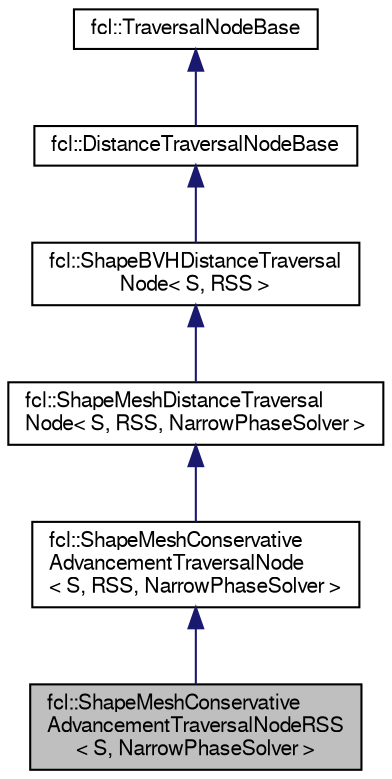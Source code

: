 digraph "fcl::ShapeMeshConservativeAdvancementTraversalNodeRSS&lt; S, NarrowPhaseSolver &gt;"
{
  edge [fontname="FreeSans",fontsize="10",labelfontname="FreeSans",labelfontsize="10"];
  node [fontname="FreeSans",fontsize="10",shape=record];
  Node1 [label="fcl::ShapeMeshConservative\lAdvancementTraversalNodeRSS\l\< S, NarrowPhaseSolver \>",height=0.2,width=0.4,color="black", fillcolor="grey75", style="filled" fontcolor="black"];
  Node2 -> Node1 [dir="back",color="midnightblue",fontsize="10",style="solid",fontname="FreeSans"];
  Node2 [label="fcl::ShapeMeshConservative\lAdvancementTraversalNode\l\< S, RSS, NarrowPhaseSolver \>",height=0.2,width=0.4,color="black", fillcolor="white", style="filled",URL="$a00184.html"];
  Node3 -> Node2 [dir="back",color="midnightblue",fontsize="10",style="solid",fontname="FreeSans"];
  Node3 [label="fcl::ShapeMeshDistanceTraversal\lNode\< S, RSS, NarrowPhaseSolver \>",height=0.2,width=0.4,color="black", fillcolor="white", style="filled",URL="$a00187.html"];
  Node4 -> Node3 [dir="back",color="midnightblue",fontsize="10",style="solid",fontname="FreeSans"];
  Node4 [label="fcl::ShapeBVHDistanceTraversal\lNode\< S, RSS \>",height=0.2,width=0.4,color="black", fillcolor="white", style="filled",URL="$a00175.html"];
  Node5 -> Node4 [dir="back",color="midnightblue",fontsize="10",style="solid",fontname="FreeSans"];
  Node5 [label="fcl::DistanceTraversalNodeBase",height=0.2,width=0.4,color="black", fillcolor="white", style="filled",URL="$a00046.html",tooltip="Node structure encoding the information required for distance traversal. "];
  Node6 -> Node5 [dir="back",color="midnightblue",fontsize="10",style="solid",fontname="FreeSans"];
  Node6 [label="fcl::TraversalNodeBase",height=0.2,width=0.4,color="black", fillcolor="white", style="filled",URL="$a00214.html",tooltip="Node structure encoding the information required for traversal. "];
}
